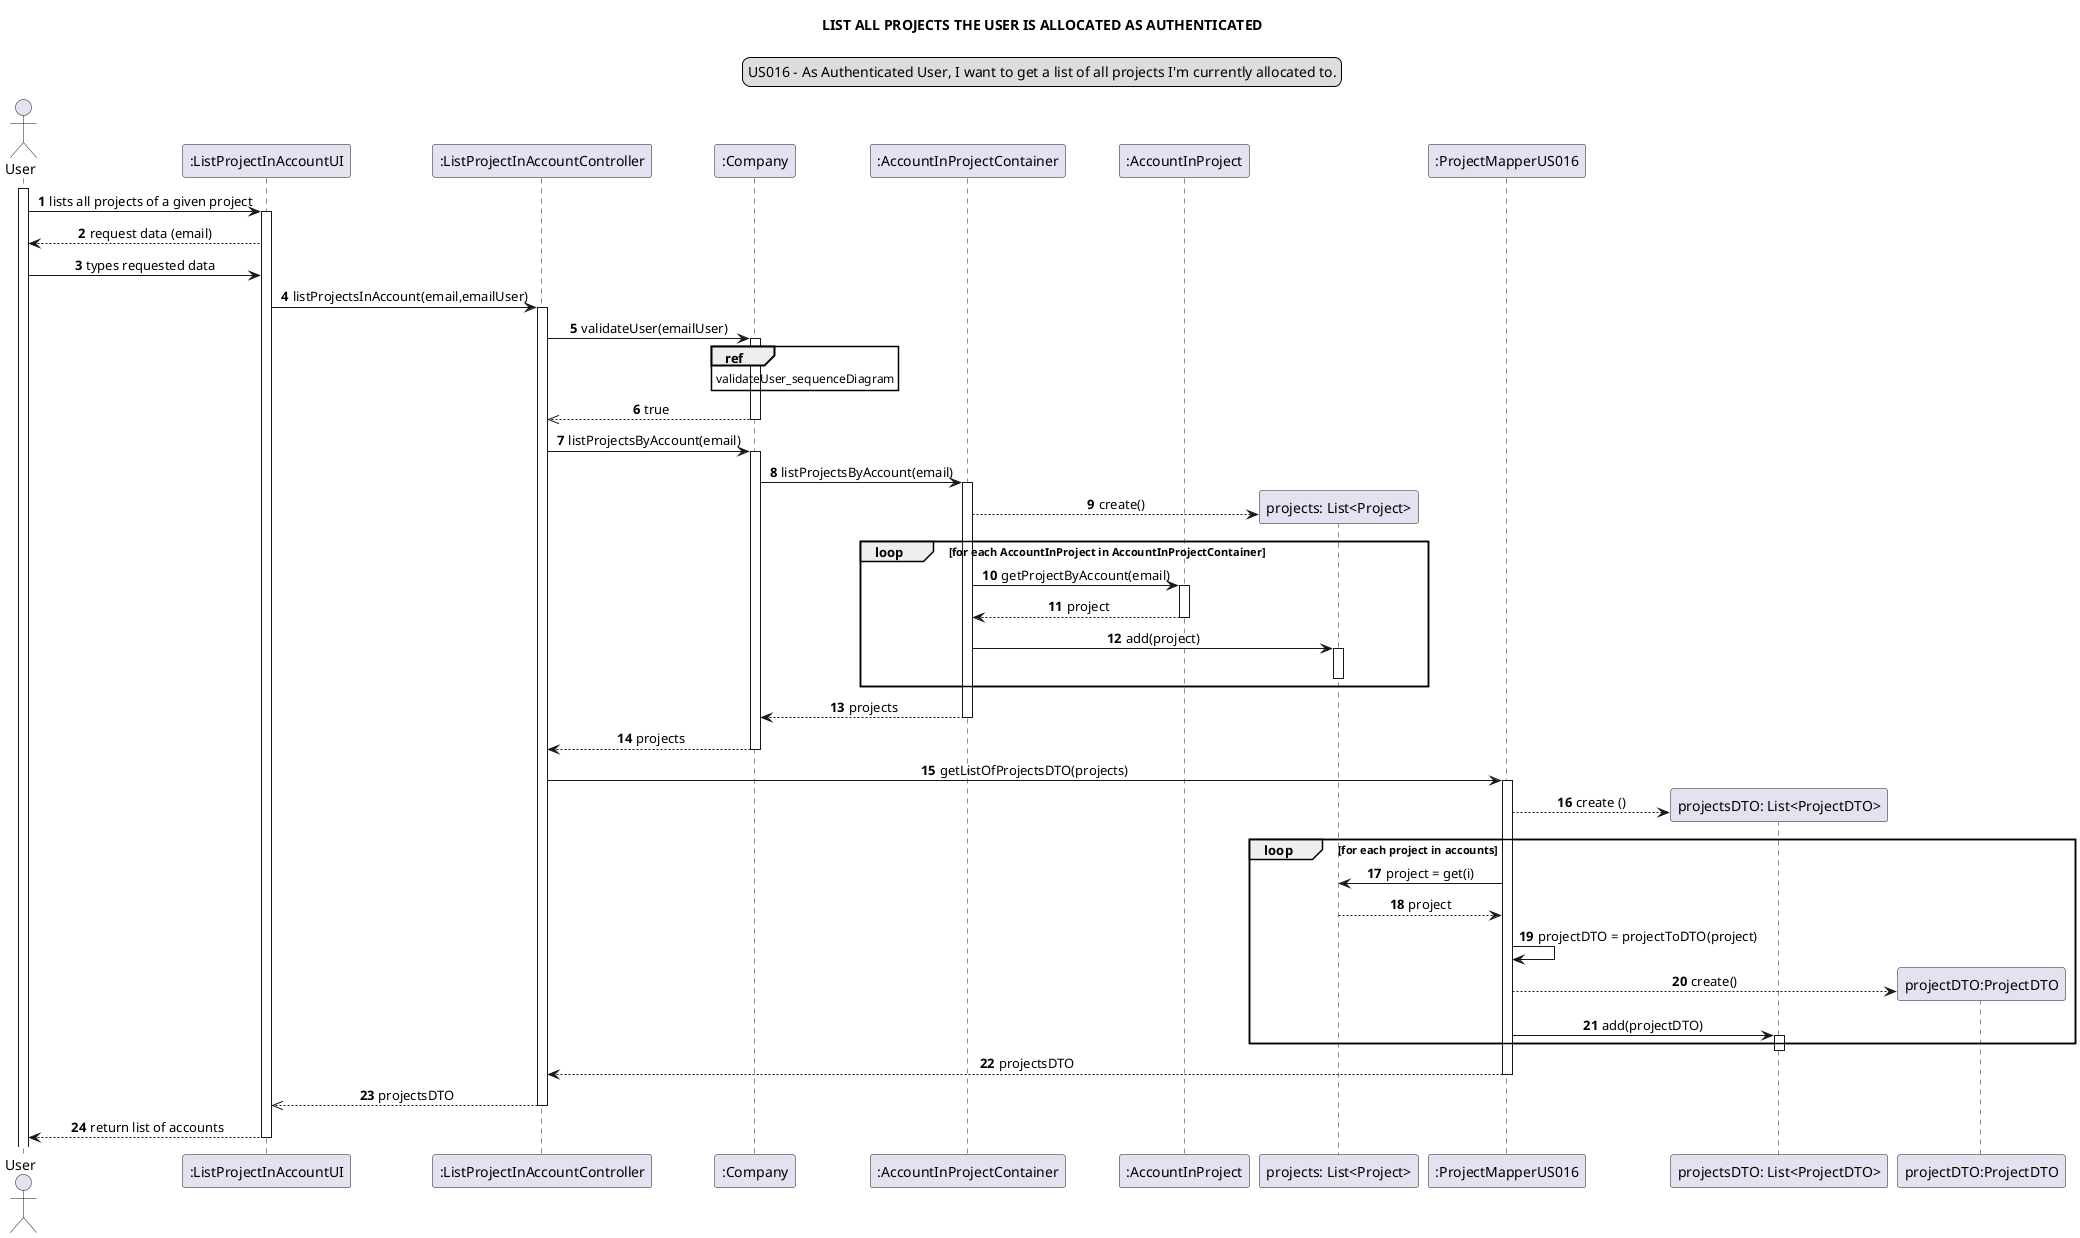 @startuml
skinparam sequenceMessageAlign center
title LIST ALL PROJECTS THE USER IS ALLOCATED AS AUTHENTICATED
legend top
US016 - As Authenticated User, I want to get a list of all projects I'm currently allocated to.
end legend
autonumber
actor User
participant ":ListProjectInAccountUI" as ui
participant ":ListProjectInAccountController" as controller
participant ":Company" as company
participant ":AccountInProjectContainer" as aipc
participant ":AccountInProject" as aip
participant "projects: List<Project>" as list
participant ":ProjectMapperUS016" as pm
participant "projectsDTO: List<ProjectDTO>" as listDTO
participant "projectDTO:ProjectDTO" as DTO
activate User
User -> ui: lists all projects of a given project
activate ui
ui --> User: request data (email)
User -> ui: types requested data
ui -> controller: listProjectsInAccount(email,emailUser)
activate controller
controller -> company: validateUser(emailUser)
activate company
ref over company: validateUser_sequenceDiagram
company -->> controller: true
deactivate company
controller -> company: listProjectsByAccount(email)
activate company
company -> aipc: listProjectsByAccount(email)
activate aipc
create list
aipc --> list :create()
loop for each AccountInProject in AccountInProjectContainer
aipc -> aip : getProjectByAccount(email)
activate aip
aip --> aipc : project
deactivate aip
aipc -> list : add(project)
activate list
deactivate list
end loop
aipc --> company : projects
deactivate aipc
company --> controller: projects
deactivate company
controller -> pm: getListOfProjectsDTO(projects)
activate pm
create listDTO
pm --> listDTO: create ()
loop for each project in accounts
pm -> list: project = get(i)
list --> pm: project
pm -> pm: projectDTO = projectToDTO(project)
create DTO
pm --> DTO : create()
pm ->listDTO :add(projectDTO)
activate listDTO
end loop
deactivate listDTO
pm --> controller :projectsDTO
deactivate pm
controller -->> ui: projectsDTO
deactivate controller
ui --> User: return list of accounts
deactivate ui
@enduml